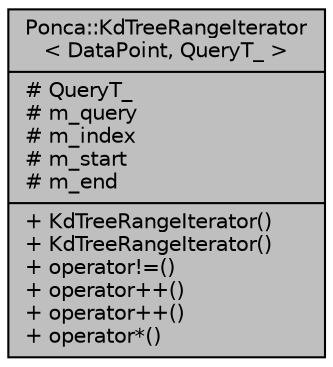 digraph "Ponca::KdTreeRangeIterator&lt; DataPoint, QueryT_ &gt;"
{
 // INTERACTIVE_SVG=YES
 // LATEX_PDF_SIZE
  bgcolor="transparent";
  edge [fontname="Helvetica",fontsize="10",labelfontname="Helvetica",labelfontsize="10"];
  node [fontname="Helvetica",fontsize="10",shape=record];
  Node1 [label="{Ponca::KdTreeRangeIterator\l\< DataPoint, QueryT_ \>\n|# QueryT_\l# m_query\l# m_index\l# m_start\l# m_end\l|+ KdTreeRangeIterator()\l+ KdTreeRangeIterator()\l+ operator!=()\l+ operator++()\l+ operator++()\l+ operator*()\l}",height=0.2,width=0.4,color="black", fillcolor="grey75", style="filled", fontcolor="black",tooltip=" "];
}
